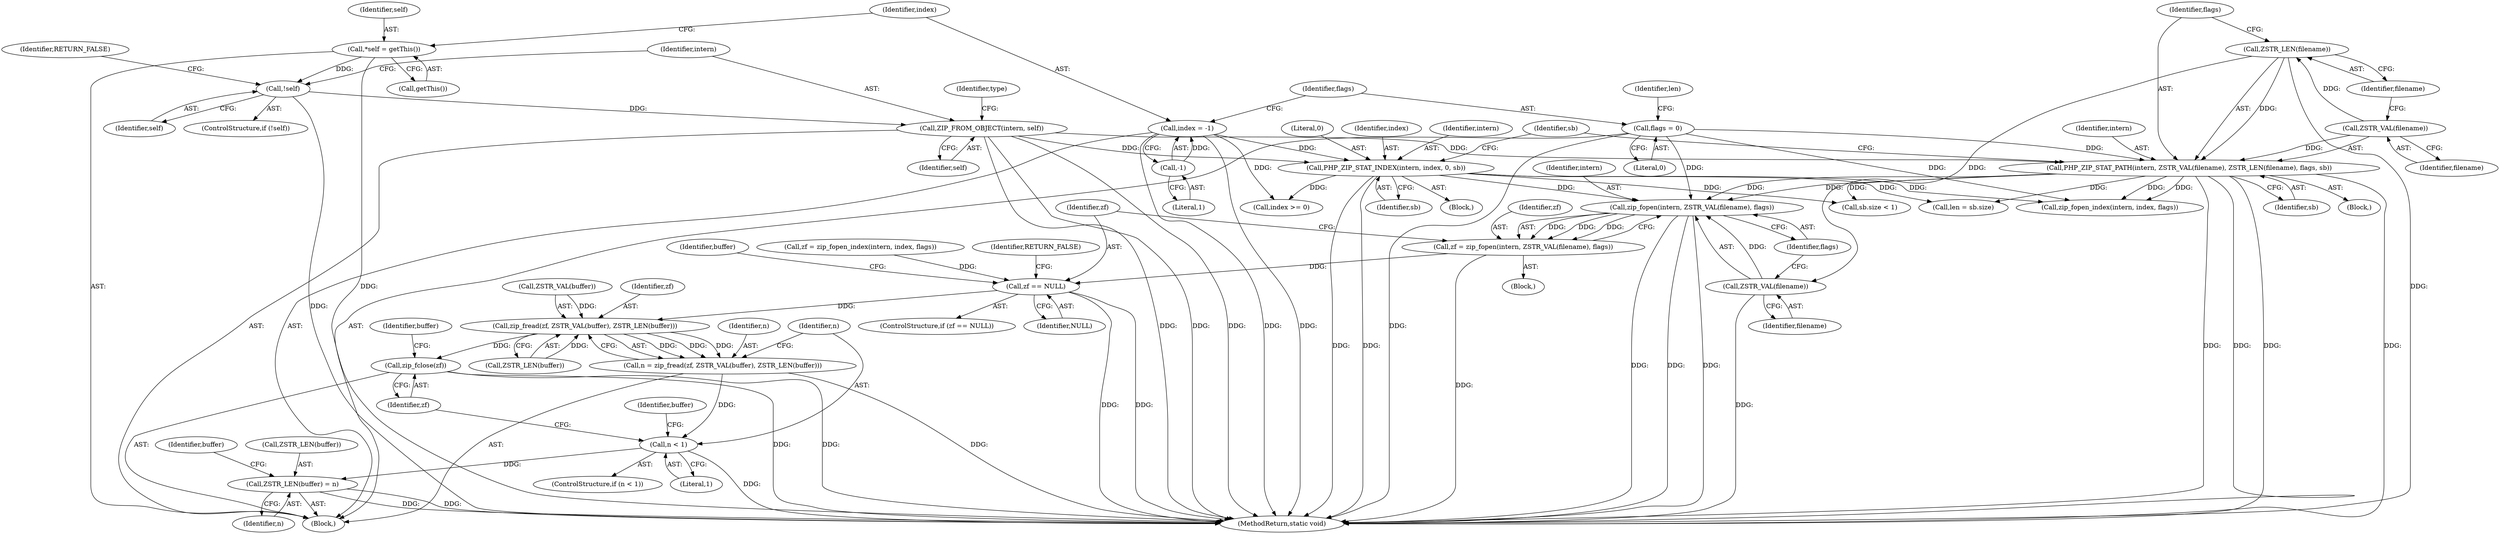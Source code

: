digraph "0_php-src_3b8d4de300854b3517c7acb239b84f7726c1353c?w=1_0@API" {
"1000221" [label="(Call,zip_fopen(intern, ZSTR_VAL(filename), flags))"];
"1000159" [label="(Call,PHP_ZIP_STAT_PATH(intern, ZSTR_VAL(filename), ZSTR_LEN(filename), flags, sb))"];
"1000137" [label="(Call,ZIP_FROM_OBJECT(intern, self))"];
"1000133" [label="(Call,!self)"];
"1000108" [label="(Call,*self = getThis())"];
"1000161" [label="(Call,ZSTR_VAL(filename))"];
"1000163" [label="(Call,ZSTR_LEN(filename))"];
"1000119" [label="(Call,flags = 0)"];
"1000183" [label="(Call,PHP_ZIP_STAT_INDEX(intern, index, 0, sb))"];
"1000114" [label="(Call,index = -1)"];
"1000116" [label="(Call,-1)"];
"1000223" [label="(Call,ZSTR_VAL(filename))"];
"1000219" [label="(Call,zf = zip_fopen(intern, ZSTR_VAL(filename), flags))"];
"1000227" [label="(Call,zf == NULL)"];
"1000239" [label="(Call,zip_fread(zf, ZSTR_VAL(buffer), ZSTR_LEN(buffer)))"];
"1000237" [label="(Call,n = zip_fread(zf, ZSTR_VAL(buffer), ZSTR_LEN(buffer)))"];
"1000246" [label="(Call,n < 1)"];
"1000261" [label="(Call,ZSTR_LEN(buffer) = n)"];
"1000253" [label="(Call,zip_fclose(zf))"];
"1000246" [label="(Call,n < 1)"];
"1000226" [label="(ControlStructure,if (zf == NULL))"];
"1000228" [label="(Identifier,zf)"];
"1000162" [label="(Identifier,filename)"];
"1000142" [label="(Identifier,type)"];
"1000119" [label="(Call,flags = 0)"];
"1000138" [label="(Identifier,intern)"];
"1000105" [label="(Block,)"];
"1000117" [label="(Literal,1)"];
"1000183" [label="(Call,PHP_ZIP_STAT_INDEX(intern, index, 0, sb))"];
"1000237" [label="(Call,n = zip_fread(zf, ZSTR_VAL(buffer), ZSTR_LEN(buffer)))"];
"1000110" [label="(Call,getThis())"];
"1000168" [label="(Block,)"];
"1000108" [label="(Call,*self = getThis())"];
"1000115" [label="(Identifier,index)"];
"1000163" [label="(Call,ZSTR_LEN(filename))"];
"1000227" [label="(Call,zf == NULL)"];
"1000186" [label="(Literal,0)"];
"1000136" [label="(Identifier,RETURN_FALSE)"];
"1000251" [label="(Identifier,buffer)"];
"1000267" [label="(MethodReturn,static void)"];
"1000161" [label="(Call,ZSTR_VAL(filename))"];
"1000253" [label="(Call,zip_fclose(zf))"];
"1000261" [label="(Call,ZSTR_LEN(buffer) = n)"];
"1000266" [label="(Identifier,buffer)"];
"1000258" [label="(Identifier,buffer)"];
"1000223" [label="(Call,ZSTR_VAL(filename))"];
"1000164" [label="(Identifier,filename)"];
"1000219" [label="(Call,zf = zip_fopen(intern, ZSTR_VAL(filename), flags))"];
"1000233" [label="(Identifier,buffer)"];
"1000239" [label="(Call,zip_fread(zf, ZSTR_VAL(buffer), ZSTR_LEN(buffer)))"];
"1000160" [label="(Identifier,intern)"];
"1000254" [label="(Identifier,zf)"];
"1000240" [label="(Identifier,zf)"];
"1000165" [label="(Identifier,flags)"];
"1000222" [label="(Identifier,intern)"];
"1000185" [label="(Identifier,index)"];
"1000133" [label="(Call,!self)"];
"1000229" [label="(Identifier,NULL)"];
"1000221" [label="(Call,zip_fopen(intern, ZSTR_VAL(filename), flags))"];
"1000134" [label="(Identifier,self)"];
"1000211" [label="(Call,zf = zip_fopen_index(intern, index, flags))"];
"1000184" [label="(Identifier,intern)"];
"1000220" [label="(Identifier,zf)"];
"1000189" [label="(Call,sb.size < 1)"];
"1000187" [label="(Identifier,sb)"];
"1000207" [label="(Call,index >= 0)"];
"1000238" [label="(Identifier,n)"];
"1000225" [label="(Identifier,flags)"];
"1000201" [label="(Call,len = sb.size)"];
"1000132" [label="(ControlStructure,if (!self))"];
"1000231" [label="(Identifier,RETURN_FALSE)"];
"1000116" [label="(Call,-1)"];
"1000139" [label="(Identifier,self)"];
"1000241" [label="(Call,ZSTR_VAL(buffer))"];
"1000120" [label="(Identifier,flags)"];
"1000137" [label="(Call,ZIP_FROM_OBJECT(intern, self))"];
"1000248" [label="(Literal,1)"];
"1000247" [label="(Identifier,n)"];
"1000191" [label="(Identifier,sb)"];
"1000114" [label="(Call,index = -1)"];
"1000224" [label="(Identifier,filename)"];
"1000264" [label="(Identifier,n)"];
"1000159" [label="(Call,PHP_ZIP_STAT_PATH(intern, ZSTR_VAL(filename), ZSTR_LEN(filename), flags, sb))"];
"1000166" [label="(Identifier,sb)"];
"1000245" [label="(ControlStructure,if (n < 1))"];
"1000243" [label="(Call,ZSTR_LEN(buffer))"];
"1000121" [label="(Literal,0)"];
"1000218" [label="(Block,)"];
"1000213" [label="(Call,zip_fopen_index(intern, index, flags))"];
"1000109" [label="(Identifier,self)"];
"1000262" [label="(Call,ZSTR_LEN(buffer))"];
"1000124" [label="(Identifier,len)"];
"1000144" [label="(Block,)"];
"1000221" -> "1000219"  [label="AST: "];
"1000221" -> "1000225"  [label="CFG: "];
"1000222" -> "1000221"  [label="AST: "];
"1000223" -> "1000221"  [label="AST: "];
"1000225" -> "1000221"  [label="AST: "];
"1000219" -> "1000221"  [label="CFG: "];
"1000221" -> "1000267"  [label="DDG: "];
"1000221" -> "1000267"  [label="DDG: "];
"1000221" -> "1000267"  [label="DDG: "];
"1000221" -> "1000219"  [label="DDG: "];
"1000221" -> "1000219"  [label="DDG: "];
"1000221" -> "1000219"  [label="DDG: "];
"1000159" -> "1000221"  [label="DDG: "];
"1000159" -> "1000221"  [label="DDG: "];
"1000183" -> "1000221"  [label="DDG: "];
"1000223" -> "1000221"  [label="DDG: "];
"1000119" -> "1000221"  [label="DDG: "];
"1000159" -> "1000144"  [label="AST: "];
"1000159" -> "1000166"  [label="CFG: "];
"1000160" -> "1000159"  [label="AST: "];
"1000161" -> "1000159"  [label="AST: "];
"1000163" -> "1000159"  [label="AST: "];
"1000165" -> "1000159"  [label="AST: "];
"1000166" -> "1000159"  [label="AST: "];
"1000191" -> "1000159"  [label="CFG: "];
"1000159" -> "1000267"  [label="DDG: "];
"1000159" -> "1000267"  [label="DDG: "];
"1000159" -> "1000267"  [label="DDG: "];
"1000159" -> "1000267"  [label="DDG: "];
"1000137" -> "1000159"  [label="DDG: "];
"1000161" -> "1000159"  [label="DDG: "];
"1000163" -> "1000159"  [label="DDG: "];
"1000119" -> "1000159"  [label="DDG: "];
"1000159" -> "1000189"  [label="DDG: "];
"1000159" -> "1000201"  [label="DDG: "];
"1000159" -> "1000213"  [label="DDG: "];
"1000159" -> "1000213"  [label="DDG: "];
"1000137" -> "1000105"  [label="AST: "];
"1000137" -> "1000139"  [label="CFG: "];
"1000138" -> "1000137"  [label="AST: "];
"1000139" -> "1000137"  [label="AST: "];
"1000142" -> "1000137"  [label="CFG: "];
"1000137" -> "1000267"  [label="DDG: "];
"1000137" -> "1000267"  [label="DDG: "];
"1000137" -> "1000267"  [label="DDG: "];
"1000133" -> "1000137"  [label="DDG: "];
"1000137" -> "1000183"  [label="DDG: "];
"1000133" -> "1000132"  [label="AST: "];
"1000133" -> "1000134"  [label="CFG: "];
"1000134" -> "1000133"  [label="AST: "];
"1000136" -> "1000133"  [label="CFG: "];
"1000138" -> "1000133"  [label="CFG: "];
"1000133" -> "1000267"  [label="DDG: "];
"1000108" -> "1000133"  [label="DDG: "];
"1000108" -> "1000105"  [label="AST: "];
"1000108" -> "1000110"  [label="CFG: "];
"1000109" -> "1000108"  [label="AST: "];
"1000110" -> "1000108"  [label="AST: "];
"1000115" -> "1000108"  [label="CFG: "];
"1000108" -> "1000267"  [label="DDG: "];
"1000161" -> "1000162"  [label="CFG: "];
"1000162" -> "1000161"  [label="AST: "];
"1000164" -> "1000161"  [label="CFG: "];
"1000161" -> "1000163"  [label="DDG: "];
"1000163" -> "1000164"  [label="CFG: "];
"1000164" -> "1000163"  [label="AST: "];
"1000165" -> "1000163"  [label="CFG: "];
"1000163" -> "1000267"  [label="DDG: "];
"1000163" -> "1000223"  [label="DDG: "];
"1000119" -> "1000105"  [label="AST: "];
"1000119" -> "1000121"  [label="CFG: "];
"1000120" -> "1000119"  [label="AST: "];
"1000121" -> "1000119"  [label="AST: "];
"1000124" -> "1000119"  [label="CFG: "];
"1000119" -> "1000267"  [label="DDG: "];
"1000119" -> "1000213"  [label="DDG: "];
"1000183" -> "1000168"  [label="AST: "];
"1000183" -> "1000187"  [label="CFG: "];
"1000184" -> "1000183"  [label="AST: "];
"1000185" -> "1000183"  [label="AST: "];
"1000186" -> "1000183"  [label="AST: "];
"1000187" -> "1000183"  [label="AST: "];
"1000191" -> "1000183"  [label="CFG: "];
"1000183" -> "1000267"  [label="DDG: "];
"1000183" -> "1000267"  [label="DDG: "];
"1000114" -> "1000183"  [label="DDG: "];
"1000183" -> "1000189"  [label="DDG: "];
"1000183" -> "1000201"  [label="DDG: "];
"1000183" -> "1000207"  [label="DDG: "];
"1000183" -> "1000213"  [label="DDG: "];
"1000114" -> "1000105"  [label="AST: "];
"1000114" -> "1000116"  [label="CFG: "];
"1000115" -> "1000114"  [label="AST: "];
"1000116" -> "1000114"  [label="AST: "];
"1000120" -> "1000114"  [label="CFG: "];
"1000114" -> "1000267"  [label="DDG: "];
"1000114" -> "1000267"  [label="DDG: "];
"1000116" -> "1000114"  [label="DDG: "];
"1000114" -> "1000207"  [label="DDG: "];
"1000116" -> "1000117"  [label="CFG: "];
"1000117" -> "1000116"  [label="AST: "];
"1000223" -> "1000224"  [label="CFG: "];
"1000224" -> "1000223"  [label="AST: "];
"1000225" -> "1000223"  [label="CFG: "];
"1000223" -> "1000267"  [label="DDG: "];
"1000219" -> "1000218"  [label="AST: "];
"1000220" -> "1000219"  [label="AST: "];
"1000228" -> "1000219"  [label="CFG: "];
"1000219" -> "1000267"  [label="DDG: "];
"1000219" -> "1000227"  [label="DDG: "];
"1000227" -> "1000226"  [label="AST: "];
"1000227" -> "1000229"  [label="CFG: "];
"1000228" -> "1000227"  [label="AST: "];
"1000229" -> "1000227"  [label="AST: "];
"1000231" -> "1000227"  [label="CFG: "];
"1000233" -> "1000227"  [label="CFG: "];
"1000227" -> "1000267"  [label="DDG: "];
"1000227" -> "1000267"  [label="DDG: "];
"1000211" -> "1000227"  [label="DDG: "];
"1000227" -> "1000239"  [label="DDG: "];
"1000239" -> "1000237"  [label="AST: "];
"1000239" -> "1000243"  [label="CFG: "];
"1000240" -> "1000239"  [label="AST: "];
"1000241" -> "1000239"  [label="AST: "];
"1000243" -> "1000239"  [label="AST: "];
"1000237" -> "1000239"  [label="CFG: "];
"1000239" -> "1000237"  [label="DDG: "];
"1000239" -> "1000237"  [label="DDG: "];
"1000239" -> "1000237"  [label="DDG: "];
"1000241" -> "1000239"  [label="DDG: "];
"1000243" -> "1000239"  [label="DDG: "];
"1000239" -> "1000253"  [label="DDG: "];
"1000237" -> "1000105"  [label="AST: "];
"1000238" -> "1000237"  [label="AST: "];
"1000247" -> "1000237"  [label="CFG: "];
"1000237" -> "1000267"  [label="DDG: "];
"1000237" -> "1000246"  [label="DDG: "];
"1000246" -> "1000245"  [label="AST: "];
"1000246" -> "1000248"  [label="CFG: "];
"1000247" -> "1000246"  [label="AST: "];
"1000248" -> "1000246"  [label="AST: "];
"1000251" -> "1000246"  [label="CFG: "];
"1000254" -> "1000246"  [label="CFG: "];
"1000246" -> "1000267"  [label="DDG: "];
"1000246" -> "1000261"  [label="DDG: "];
"1000261" -> "1000105"  [label="AST: "];
"1000261" -> "1000264"  [label="CFG: "];
"1000262" -> "1000261"  [label="AST: "];
"1000264" -> "1000261"  [label="AST: "];
"1000266" -> "1000261"  [label="CFG: "];
"1000261" -> "1000267"  [label="DDG: "];
"1000261" -> "1000267"  [label="DDG: "];
"1000253" -> "1000105"  [label="AST: "];
"1000253" -> "1000254"  [label="CFG: "];
"1000254" -> "1000253"  [label="AST: "];
"1000258" -> "1000253"  [label="CFG: "];
"1000253" -> "1000267"  [label="DDG: "];
"1000253" -> "1000267"  [label="DDG: "];
}
